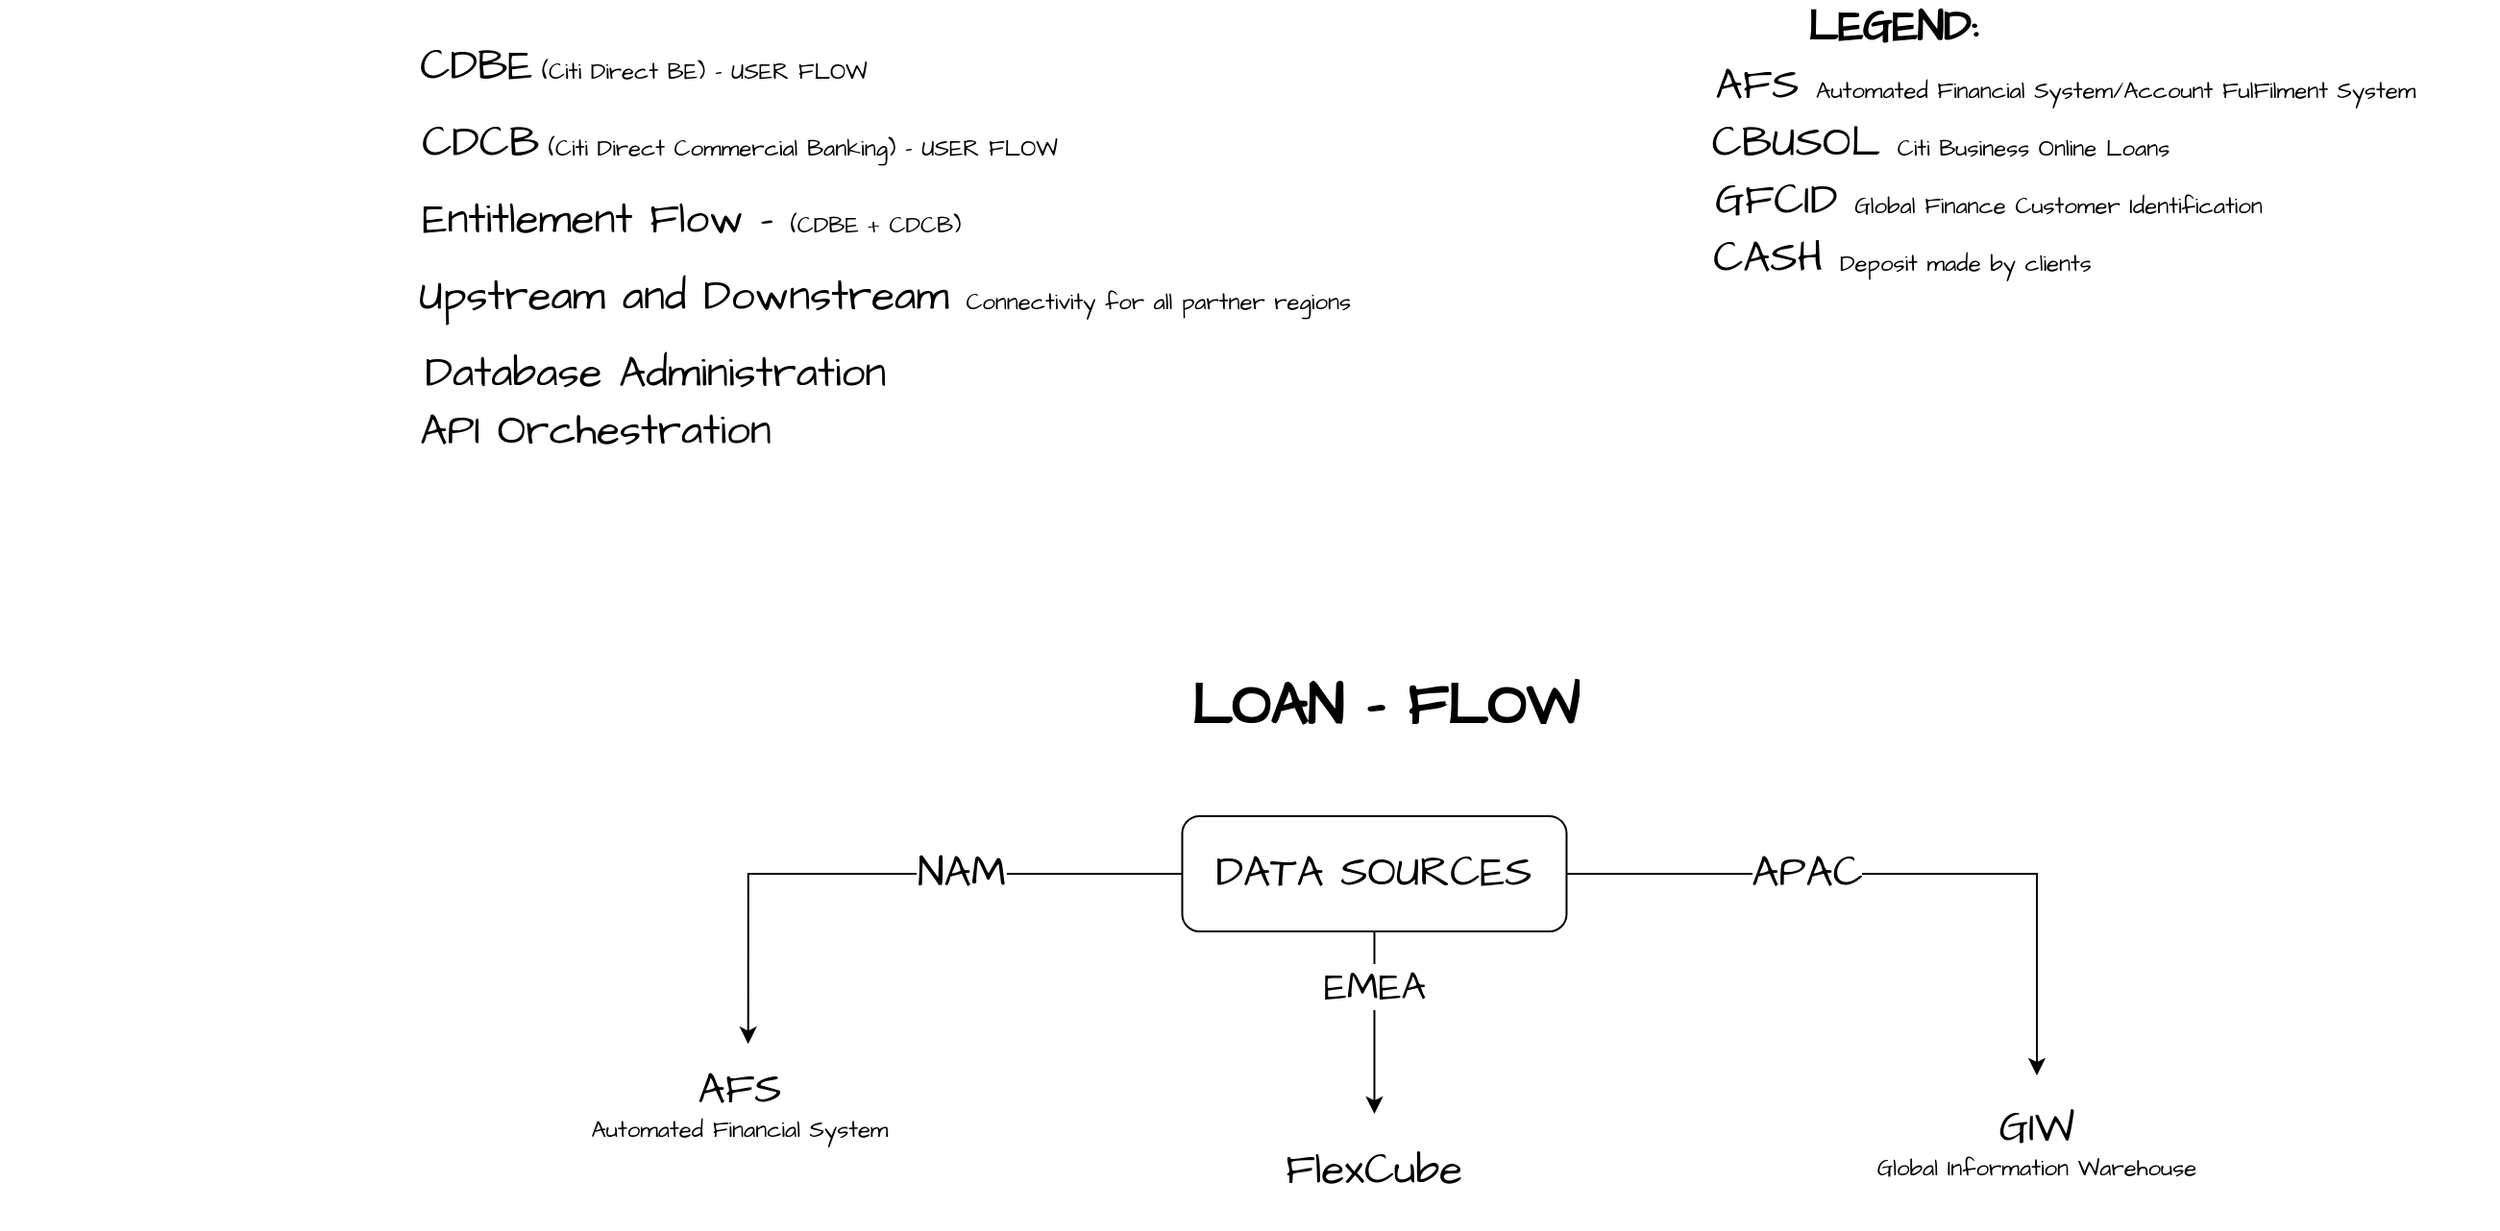 <mxfile version="21.3.7" type="github">
  <diagram name="Page-1" id="cU9dDLEfGN30MugA0F8E">
    <mxGraphModel dx="2193" dy="1933" grid="1" gridSize="10" guides="1" tooltips="1" connect="1" arrows="1" fold="1" page="1" pageScale="1" pageWidth="827" pageHeight="1169" math="0" shadow="0">
      <root>
        <mxCell id="0" />
        <mxCell id="1" parent="0" />
        <mxCell id="A-11O_EXxNJiz71dBgQT-5" value="&lt;h1 style=&quot;font-size: 30px;&quot;&gt;LOAN - FLOW&lt;/h1&gt;" style="text;html=1;strokeColor=none;fillColor=none;spacing=5;spacingTop=-20;whiteSpace=wrap;overflow=hidden;rounded=0;fontFamily=Architects Daughter;fontSource=https%3A%2F%2Ffonts.googleapis.com%2Fcss%3Ffamily%3DArchitects%2BDaughter;fontSize=30;" vertex="1" parent="1">
          <mxGeometry x="435.24" y="-210" width="220" height="50" as="geometry" />
        </mxCell>
        <mxCell id="A-11O_EXxNJiz71dBgQT-12" style="edgeStyle=orthogonalEdgeStyle;rounded=0;orthogonalLoop=1;jettySize=auto;html=1;" edge="1" parent="1" source="A-11O_EXxNJiz71dBgQT-6" target="A-11O_EXxNJiz71dBgQT-8">
          <mxGeometry relative="1" as="geometry" />
        </mxCell>
        <mxCell id="A-11O_EXxNJiz71dBgQT-29" value="EMEA" style="edgeLabel;html=1;align=center;verticalAlign=middle;resizable=0;points=[];fontFamily=Architects Daughter;fontSource=https%3A%2F%2Ffonts.googleapis.com%2Fcss%3Ffamily%3DArchitects%2BDaughter;fontStyle=0;fontSize=20;" vertex="1" connectable="0" parent="A-11O_EXxNJiz71dBgQT-12">
          <mxGeometry x="-0.216" relative="1" as="geometry">
            <mxPoint as="offset" />
          </mxGeometry>
        </mxCell>
        <mxCell id="A-11O_EXxNJiz71dBgQT-28" style="edgeStyle=orthogonalEdgeStyle;rounded=0;orthogonalLoop=1;jettySize=auto;html=1;entryX=0.5;entryY=0;entryDx=0;entryDy=0;" edge="1" parent="1" source="A-11O_EXxNJiz71dBgQT-6" target="A-11O_EXxNJiz71dBgQT-7">
          <mxGeometry relative="1" as="geometry" />
        </mxCell>
        <mxCell id="A-11O_EXxNJiz71dBgQT-30" value="&lt;font data-font-src=&quot;https://fonts.googleapis.com/css?family=Architects+Daughter&quot; face=&quot;Architects Daughter&quot; style=&quot;font-size: 22px;&quot;&gt;APAC&lt;/font&gt;" style="edgeLabel;html=1;align=center;verticalAlign=middle;resizable=0;points=[];" vertex="1" connectable="0" parent="A-11O_EXxNJiz71dBgQT-28">
          <mxGeometry x="0.111" y="-1" relative="1" as="geometry">
            <mxPoint x="-70" y="-1" as="offset" />
          </mxGeometry>
        </mxCell>
        <mxCell id="A-11O_EXxNJiz71dBgQT-7" value="&lt;font style=&quot;&quot;&gt;&lt;span style=&quot;font-size: 22px;&quot;&gt;GIW&lt;/span&gt;&lt;br&gt;&lt;font style=&quot;font-size: 12px;&quot;&gt;Global Information Warehouse&lt;/font&gt;&lt;br&gt;&lt;/font&gt;" style="text;html=1;strokeColor=none;fillColor=none;align=center;verticalAlign=middle;whiteSpace=wrap;rounded=0;fontFamily=Architects Daughter;fontSource=https%3A%2F%2Ffonts.googleapis.com%2Fcss%3Ffamily%3DArchitects%2BDaughter;" vertex="1" parent="1">
          <mxGeometry x="795" y="10" width="170" height="70" as="geometry" />
        </mxCell>
        <mxCell id="A-11O_EXxNJiz71dBgQT-8" value="&lt;font style=&quot;font-size: 22px;&quot;&gt;FlexCube&lt;/font&gt;" style="text;html=1;strokeColor=none;fillColor=none;align=center;verticalAlign=middle;whiteSpace=wrap;rounded=0;fontFamily=Architects Daughter;fontSource=https%3A%2F%2Ffonts.googleapis.com%2Fcss%3Ffamily%3DArchitects%2BDaughter;" vertex="1" parent="1">
          <mxGeometry x="465.24" y="30" width="140" height="60" as="geometry" />
        </mxCell>
        <mxCell id="A-11O_EXxNJiz71dBgQT-9" value="&lt;font style=&quot;&quot;&gt;&lt;font style=&quot;font-size: 22px;&quot;&gt;Entitlement Flow -&amp;nbsp;&lt;/font&gt;&lt;font style=&quot;font-size: 12px;&quot;&gt;(CDBE + CDCB)&lt;/font&gt;&lt;br&gt;&lt;/font&gt;" style="text;html=1;strokeColor=none;fillColor=none;align=center;verticalAlign=middle;whiteSpace=wrap;rounded=0;fontFamily=Architects Daughter;fontSource=https%3A%2F%2Ffonts.googleapis.com%2Fcss%3Ffamily%3DArchitects%2BDaughter;" vertex="1" parent="1">
          <mxGeometry x="-60" y="-450" width="480" height="30" as="geometry" />
        </mxCell>
        <mxCell id="A-11O_EXxNJiz71dBgQT-16" value="&lt;font style=&quot;&quot;&gt;&lt;span style=&quot;font-size: 22px;&quot;&gt;AFS&lt;/span&gt;&lt;br&gt;&lt;font style=&quot;font-size: 12px;&quot;&gt;Automated Financial System&lt;/font&gt;&lt;br&gt;&lt;/font&gt;" style="text;html=1;strokeColor=none;fillColor=none;align=center;verticalAlign=middle;whiteSpace=wrap;rounded=0;fontFamily=Architects Daughter;fontSource=https%3A%2F%2Ffonts.googleapis.com%2Fcss%3Ffamily%3DArchitects%2BDaughter;" vertex="1" parent="1">
          <mxGeometry x="60" width="290" height="50" as="geometry" />
        </mxCell>
        <mxCell id="A-11O_EXxNJiz71dBgQT-17" value="&lt;font style=&quot;&quot;&gt;&lt;font style=&quot;font-size: 22px;&quot;&gt;AFS &lt;/font&gt;&lt;font style=&quot;font-size: 12px;&quot;&gt;Automated Financial System/Account FulFilment System&lt;/font&gt;&lt;br&gt;&lt;/font&gt;" style="text;html=1;strokeColor=none;fillColor=none;align=center;verticalAlign=middle;whiteSpace=wrap;rounded=0;fontFamily=Architects Daughter;fontSource=https%3A%2F%2Ffonts.googleapis.com%2Fcss%3Ffamily%3DArchitects%2BDaughter;" vertex="1" parent="1">
          <mxGeometry x="670" y="-520" width="450" height="30" as="geometry" />
        </mxCell>
        <mxCell id="A-11O_EXxNJiz71dBgQT-18" value="&lt;font style=&quot;&quot;&gt;&lt;font style=&quot;font-size: 22px;&quot;&gt;CDCB&lt;/font&gt;&lt;font style=&quot;font-size: 12px;&quot;&gt;&amp;nbsp;(Citi Direct Commercial Banking) - USER FLOW&lt;/font&gt;&lt;br&gt;&lt;/font&gt;" style="text;html=1;strokeColor=none;fillColor=none;align=center;verticalAlign=middle;whiteSpace=wrap;rounded=0;fontFamily=Architects Daughter;fontSource=https%3A%2F%2Ffonts.googleapis.com%2Fcss%3Ffamily%3DArchitects%2BDaughter;" vertex="1" parent="1">
          <mxGeometry x="30" y="-490" width="350" height="30" as="geometry" />
        </mxCell>
        <mxCell id="A-11O_EXxNJiz71dBgQT-19" value="&lt;font style=&quot;&quot;&gt;&lt;span style=&quot;font-size: 22px;&quot;&gt;API Orchestration&lt;/span&gt;&lt;br&gt;&lt;/font&gt;" style="text;html=1;strokeColor=none;fillColor=none;align=center;verticalAlign=middle;whiteSpace=wrap;rounded=0;fontFamily=Architects Daughter;fontSource=https%3A%2F%2Ffonts.googleapis.com%2Fcss%3Ffamily%3DArchitects%2BDaughter;" vertex="1" parent="1">
          <mxGeometry x="-180" y="-340" width="620" height="30" as="geometry" />
        </mxCell>
        <mxCell id="A-11O_EXxNJiz71dBgQT-21" value="&lt;font style=&quot;&quot;&gt;&lt;span style=&quot;font-size: 22px;&quot;&gt;Upstream and Downstream &lt;/span&gt;&lt;font style=&quot;font-size: 12px;&quot;&gt;Connectivity for all partner regions&lt;/font&gt;&lt;span style=&quot;font-size: 22px;&quot;&gt;&amp;nbsp;&lt;/span&gt;&lt;br&gt;&lt;/font&gt;" style="text;html=1;strokeColor=none;fillColor=none;align=center;verticalAlign=middle;whiteSpace=wrap;rounded=0;fontFamily=Architects Daughter;fontSource=https%3A%2F%2Ffonts.googleapis.com%2Fcss%3Ffamily%3DArchitects%2BDaughter;" vertex="1" parent="1">
          <mxGeometry x="-20" y="-410" width="610" height="30" as="geometry" />
        </mxCell>
        <mxCell id="A-11O_EXxNJiz71dBgQT-22" value="&lt;font style=&quot;&quot;&gt;&lt;span style=&quot;font-size: 22px;&quot;&gt;Database Administration&amp;nbsp;&lt;/span&gt;&lt;span style=&quot;font-size: 22px;&quot;&gt;&amp;nbsp;&lt;/span&gt;&lt;br&gt;&lt;/font&gt;" style="text;html=1;strokeColor=none;fillColor=none;align=center;verticalAlign=middle;whiteSpace=wrap;rounded=0;fontFamily=Architects Daughter;fontSource=https%3A%2F%2Ffonts.googleapis.com%2Fcss%3Ffamily%3DArchitects%2BDaughter;" vertex="1" parent="1">
          <mxGeometry x="-140" y="-370" width="620" height="30" as="geometry" />
        </mxCell>
        <mxCell id="A-11O_EXxNJiz71dBgQT-23" value="&lt;font style=&quot;font-size: 22px;&quot;&gt;&lt;span style=&quot;font-size: 22px;&quot;&gt;LEGEND:&lt;/span&gt;&lt;br style=&quot;font-size: 22px;&quot;&gt;&lt;/font&gt;" style="text;html=1;strokeColor=none;fillColor=none;align=center;verticalAlign=middle;whiteSpace=wrap;rounded=0;fontFamily=Architects Daughter;fontSource=https%3A%2F%2Ffonts.googleapis.com%2Fcss%3Ffamily%3DArchitects%2BDaughter;fontSize=22;fontStyle=1" vertex="1" parent="1">
          <mxGeometry x="660" y="-550" width="290" height="30" as="geometry" />
        </mxCell>
        <mxCell id="A-11O_EXxNJiz71dBgQT-24" value="&lt;font style=&quot;&quot;&gt;&lt;font style=&quot;font-size: 22px;&quot;&gt;CDBE&lt;/font&gt;&lt;font style=&quot;font-size: 12px;&quot;&gt;&amp;nbsp;(Citi Direct BE) - USER FLOW&lt;/font&gt;&lt;br&gt;&lt;/font&gt;" style="text;html=1;strokeColor=none;fillColor=none;align=center;verticalAlign=middle;whiteSpace=wrap;rounded=0;fontFamily=Architects Daughter;fontSource=https%3A%2F%2Ffonts.googleapis.com%2Fcss%3Ffamily%3DArchitects%2BDaughter;" vertex="1" parent="1">
          <mxGeometry x="10" y="-530" width="290" height="30" as="geometry" />
        </mxCell>
        <mxCell id="A-11O_EXxNJiz71dBgQT-25" value="&lt;font style=&quot;&quot;&gt;&lt;font style=&quot;font-size: 22px;&quot;&gt;CBUSOL&amp;nbsp;&lt;/font&gt;&lt;font style=&quot;font-size: 12px;&quot;&gt;Citi Business Online Loans&lt;/font&gt;&lt;br&gt;&lt;/font&gt;" style="text;html=1;strokeColor=none;fillColor=none;align=center;verticalAlign=middle;whiteSpace=wrap;rounded=0;fontFamily=Architects Daughter;fontSource=https%3A%2F%2Ffonts.googleapis.com%2Fcss%3Ffamily%3DArchitects%2BDaughter;" vertex="1" parent="1">
          <mxGeometry x="690" y="-490" width="280" height="30" as="geometry" />
        </mxCell>
        <mxCell id="A-11O_EXxNJiz71dBgQT-26" value="&lt;font style=&quot;&quot;&gt;&lt;font style=&quot;font-size: 22px;&quot;&gt;GFCID&amp;nbsp;&lt;/font&gt;&lt;font style=&quot;font-size: 12px;&quot;&gt;Global Finance Customer Identification&lt;/font&gt;&lt;br&gt;&lt;/font&gt;" style="text;html=1;strokeColor=none;fillColor=none;align=center;verticalAlign=middle;whiteSpace=wrap;rounded=0;fontFamily=Architects Daughter;fontSource=https%3A%2F%2Ffonts.googleapis.com%2Fcss%3Ffamily%3DArchitects%2BDaughter;" vertex="1" parent="1">
          <mxGeometry x="710" y="-460" width="290" height="30" as="geometry" />
        </mxCell>
        <mxCell id="A-11O_EXxNJiz71dBgQT-27" value="&lt;font style=&quot;&quot;&gt;&lt;font style=&quot;font-size: 22px;&quot;&gt;CASH&amp;nbsp;&lt;/font&gt;&lt;font style=&quot;font-size: 12px;&quot;&gt;Deposit made by clients&lt;/font&gt;&lt;br&gt;&lt;/font&gt;" style="text;html=1;strokeColor=none;fillColor=none;align=center;verticalAlign=middle;whiteSpace=wrap;rounded=0;fontFamily=Architects Daughter;fontSource=https%3A%2F%2Ffonts.googleapis.com%2Fcss%3Ffamily%3DArchitects%2BDaughter;" vertex="1" parent="1">
          <mxGeometry x="660" y="-430" width="300" height="30" as="geometry" />
        </mxCell>
        <mxCell id="A-11O_EXxNJiz71dBgQT-33" value="" style="group" vertex="1" connectable="0" parent="1">
          <mxGeometry x="435.24" y="-125" width="200" height="60" as="geometry" />
        </mxCell>
        <mxCell id="A-11O_EXxNJiz71dBgQT-31" value="" style="rounded=1;whiteSpace=wrap;html=1;" vertex="1" parent="A-11O_EXxNJiz71dBgQT-33">
          <mxGeometry width="200" height="60" as="geometry" />
        </mxCell>
        <mxCell id="A-11O_EXxNJiz71dBgQT-6" value="&lt;font style=&quot;font-size: 22px;&quot;&gt;DATA SOURCES&lt;/font&gt;" style="text;html=1;strokeColor=none;fillColor=none;align=center;verticalAlign=middle;whiteSpace=wrap;rounded=0;fontFamily=Architects Daughter;fontSource=https%3A%2F%2Ffonts.googleapis.com%2Fcss%3Ffamily%3DArchitects%2BDaughter;" vertex="1" parent="A-11O_EXxNJiz71dBgQT-33">
          <mxGeometry y="15" width="200" height="30" as="geometry" />
        </mxCell>
        <mxCell id="A-11O_EXxNJiz71dBgQT-34" style="edgeStyle=orthogonalEdgeStyle;rounded=0;orthogonalLoop=1;jettySize=auto;html=1;entryX=0.515;entryY=-0.127;entryDx=0;entryDy=0;entryPerimeter=0;" edge="1" parent="1" source="A-11O_EXxNJiz71dBgQT-6" target="A-11O_EXxNJiz71dBgQT-16">
          <mxGeometry relative="1" as="geometry" />
        </mxCell>
        <mxCell id="A-11O_EXxNJiz71dBgQT-35" value="&lt;font data-font-src=&quot;https://fonts.googleapis.com/css?family=Architects+Daughter&quot; face=&quot;Architects Daughter&quot; style=&quot;font-size: 22px;&quot;&gt;NAM&lt;/font&gt;" style="edgeLabel;html=1;align=center;verticalAlign=middle;resizable=0;points=[];" vertex="1" connectable="0" parent="A-11O_EXxNJiz71dBgQT-34">
          <mxGeometry x="0.259" y="-1" relative="1" as="geometry">
            <mxPoint x="83" y="1" as="offset" />
          </mxGeometry>
        </mxCell>
      </root>
    </mxGraphModel>
  </diagram>
</mxfile>
